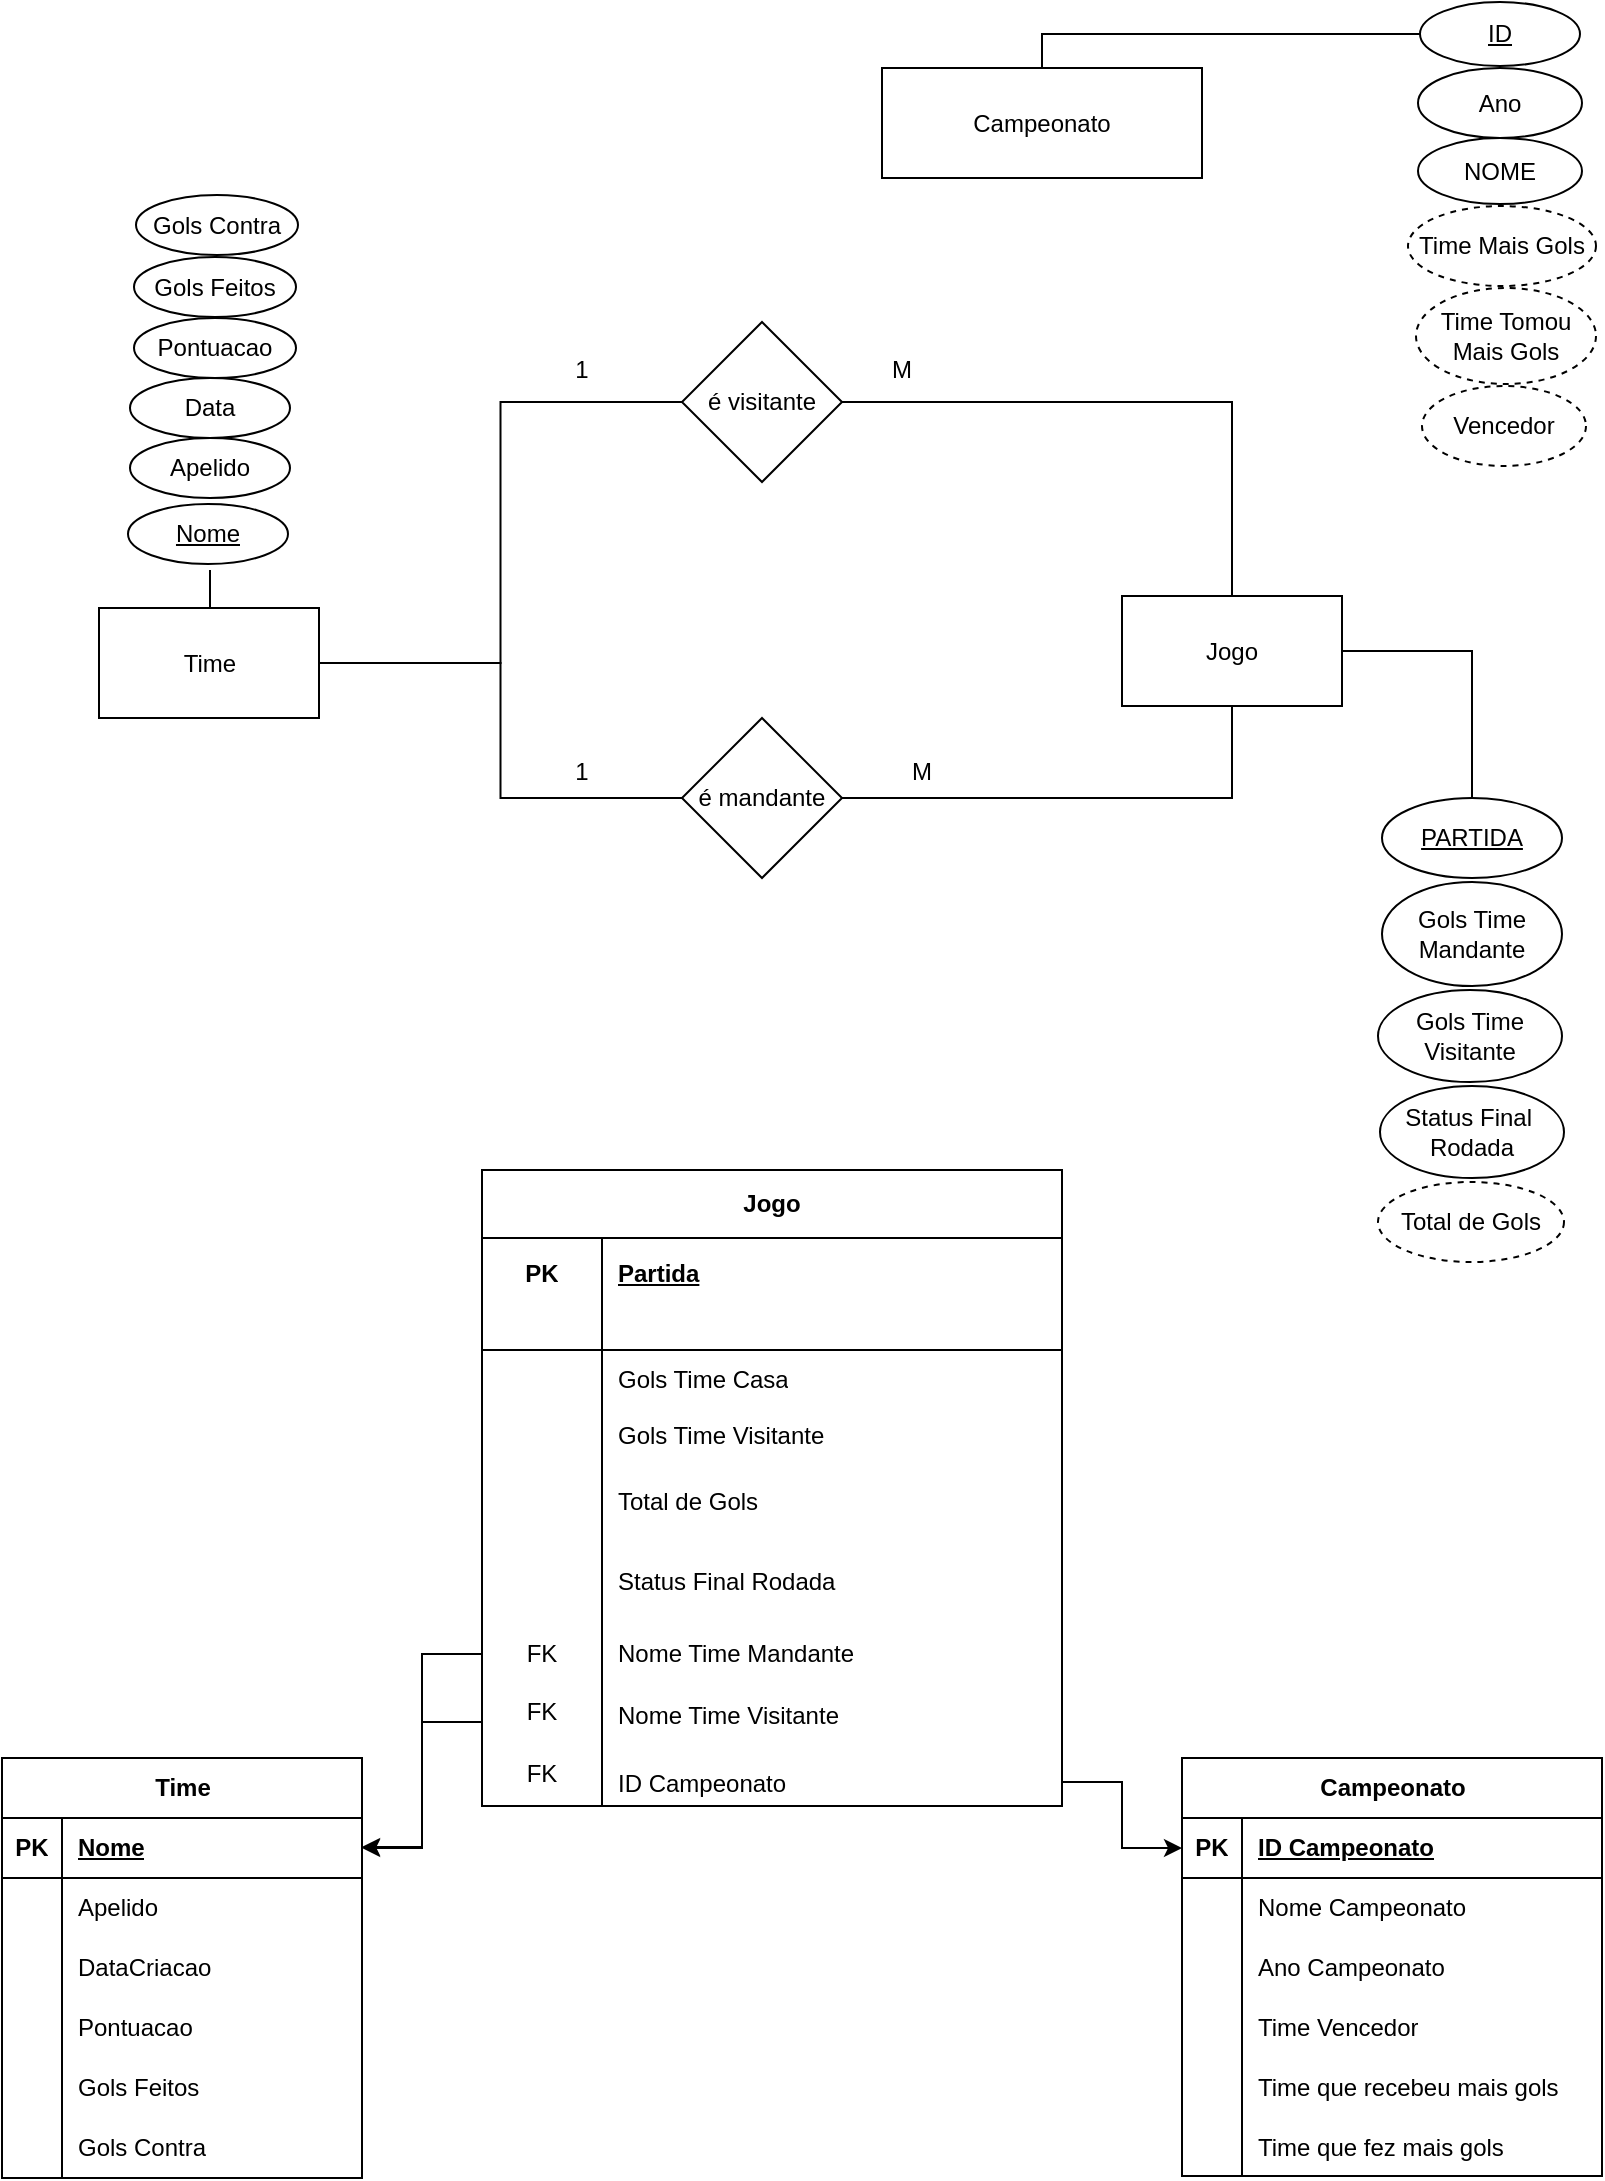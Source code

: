<mxfile version="21.1.5" type="device">
  <diagram name="Página-1" id="MSXf-9ABbbkHyXilHQQc">
    <mxGraphModel dx="1063" dy="518" grid="1" gridSize="10" guides="1" tooltips="1" connect="1" arrows="1" fold="1" page="1" pageScale="1" pageWidth="827" pageHeight="1169" math="0" shadow="0">
      <root>
        <mxCell id="0" />
        <mxCell id="1" parent="0" />
        <mxCell id="IoURBYvWbgCN-et8Zjcs-14" style="edgeStyle=orthogonalEdgeStyle;rounded=0;orthogonalLoop=1;jettySize=auto;html=1;exitX=0.5;exitY=1;exitDx=0;exitDy=0;entryX=0.5;entryY=0;entryDx=0;entryDy=0;endArrow=none;endFill=0;" parent="1" edge="1">
          <mxGeometry relative="1" as="geometry">
            <mxPoint x="124" y="294" as="sourcePoint" />
            <mxPoint x="124" y="313" as="targetPoint" />
          </mxGeometry>
        </mxCell>
        <mxCell id="IoURBYvWbgCN-et8Zjcs-11" value="Apelido" style="ellipse;whiteSpace=wrap;html=1;" parent="1" vertex="1">
          <mxGeometry x="84" y="228" width="80" height="30" as="geometry" />
        </mxCell>
        <mxCell id="IoURBYvWbgCN-et8Zjcs-40" value="&lt;u&gt;ID&lt;/u&gt;" style="ellipse;whiteSpace=wrap;html=1;" parent="1" vertex="1">
          <mxGeometry x="729" y="10" width="80" height="32" as="geometry" />
        </mxCell>
        <mxCell id="IoURBYvWbgCN-et8Zjcs-46" value="Gols Time Mandante" style="ellipse;whiteSpace=wrap;html=1;" parent="1" vertex="1">
          <mxGeometry x="710" y="450" width="90" height="52" as="geometry" />
        </mxCell>
        <mxCell id="IoURBYvWbgCN-et8Zjcs-48" value="Gols Time Visitante" style="ellipse;whiteSpace=wrap;html=1;" parent="1" vertex="1">
          <mxGeometry x="708" y="504" width="92" height="46" as="geometry" />
        </mxCell>
        <mxCell id="4my753jydMD6D_Fe-w93-34" style="edgeStyle=orthogonalEdgeStyle;rounded=0;orthogonalLoop=1;jettySize=auto;html=1;exitX=0.5;exitY=0;exitDx=0;exitDy=0;endArrow=none;endFill=0;" parent="1" source="Jo0naE-_vCHYN8LqwO7P-1" target="IoURBYvWbgCN-et8Zjcs-40" edge="1">
          <mxGeometry relative="1" as="geometry">
            <Array as="points">
              <mxPoint x="540" y="26" />
            </Array>
          </mxGeometry>
        </mxCell>
        <mxCell id="Jo0naE-_vCHYN8LqwO7P-1" value="Campeonato" style="whiteSpace=wrap;html=1;align=center;" parent="1" vertex="1">
          <mxGeometry x="460" y="43" width="160" height="55" as="geometry" />
        </mxCell>
        <mxCell id="7fP72__fb8I-MQEqWGat-1" value="&lt;u&gt;Nome&lt;/u&gt;" style="ellipse;whiteSpace=wrap;html=1;" parent="1" vertex="1">
          <mxGeometry x="83" y="261" width="80" height="30" as="geometry" />
        </mxCell>
        <mxCell id="7fP72__fb8I-MQEqWGat-2" value="Data" style="ellipse;whiteSpace=wrap;html=1;" parent="1" vertex="1">
          <mxGeometry x="84" y="198" width="80" height="30" as="geometry" />
        </mxCell>
        <mxCell id="m8XkgOcHn2Fhn5VSv-pF-21" style="edgeStyle=orthogonalEdgeStyle;rounded=0;orthogonalLoop=1;jettySize=auto;html=1;exitX=1;exitY=0.5;exitDx=0;exitDy=0;endArrow=none;endFill=0;" edge="1" parent="1" source="7fP72__fb8I-MQEqWGat-3" target="m8XkgOcHn2Fhn5VSv-pF-19">
          <mxGeometry relative="1" as="geometry" />
        </mxCell>
        <mxCell id="m8XkgOcHn2Fhn5VSv-pF-22" style="edgeStyle=orthogonalEdgeStyle;rounded=0;orthogonalLoop=1;jettySize=auto;html=1;exitX=1;exitY=0.5;exitDx=0;exitDy=0;entryX=0;entryY=0.5;entryDx=0;entryDy=0;endArrow=none;endFill=0;" edge="1" parent="1" source="7fP72__fb8I-MQEqWGat-3" target="m8XkgOcHn2Fhn5VSv-pF-20">
          <mxGeometry relative="1" as="geometry" />
        </mxCell>
        <mxCell id="7fP72__fb8I-MQEqWGat-3" value="Time" style="whiteSpace=wrap;html=1;align=center;" parent="1" vertex="1">
          <mxGeometry x="68.5" y="313" width="110" height="55" as="geometry" />
        </mxCell>
        <mxCell id="7fP72__fb8I-MQEqWGat-4" value="Time" style="shape=table;startSize=30;container=1;collapsible=1;childLayout=tableLayout;fixedRows=1;rowLines=0;fontStyle=1;align=center;resizeLast=1;html=1;" parent="1" vertex="1">
          <mxGeometry x="20" y="888" width="180" height="210" as="geometry" />
        </mxCell>
        <mxCell id="7fP72__fb8I-MQEqWGat-5" value="" style="shape=tableRow;horizontal=0;startSize=0;swimlaneHead=0;swimlaneBody=0;fillColor=none;collapsible=0;dropTarget=0;points=[[0,0.5],[1,0.5]];portConstraint=eastwest;top=0;left=0;right=0;bottom=1;" parent="7fP72__fb8I-MQEqWGat-4" vertex="1">
          <mxGeometry y="30" width="180" height="30" as="geometry" />
        </mxCell>
        <mxCell id="7fP72__fb8I-MQEqWGat-6" value="PK" style="shape=partialRectangle;connectable=0;fillColor=none;top=0;left=0;bottom=0;right=0;fontStyle=1;overflow=hidden;whiteSpace=wrap;html=1;" parent="7fP72__fb8I-MQEqWGat-5" vertex="1">
          <mxGeometry width="30" height="30" as="geometry">
            <mxRectangle width="30" height="30" as="alternateBounds" />
          </mxGeometry>
        </mxCell>
        <mxCell id="7fP72__fb8I-MQEqWGat-7" value="Nome" style="shape=partialRectangle;connectable=0;fillColor=none;top=0;left=0;bottom=0;right=0;align=left;spacingLeft=6;fontStyle=5;overflow=hidden;whiteSpace=wrap;html=1;" parent="7fP72__fb8I-MQEqWGat-5" vertex="1">
          <mxGeometry x="30" width="150" height="30" as="geometry">
            <mxRectangle width="150" height="30" as="alternateBounds" />
          </mxGeometry>
        </mxCell>
        <mxCell id="m8XkgOcHn2Fhn5VSv-pF-16" style="shape=tableRow;horizontal=0;startSize=0;swimlaneHead=0;swimlaneBody=0;fillColor=none;collapsible=0;dropTarget=0;points=[[0,0.5],[1,0.5]];portConstraint=eastwest;top=0;left=0;right=0;bottom=0;" vertex="1" parent="7fP72__fb8I-MQEqWGat-4">
          <mxGeometry y="60" width="180" height="30" as="geometry" />
        </mxCell>
        <mxCell id="m8XkgOcHn2Fhn5VSv-pF-17" style="shape=partialRectangle;connectable=0;fillColor=none;top=0;left=0;bottom=0;right=0;editable=1;overflow=hidden;whiteSpace=wrap;html=1;" vertex="1" parent="m8XkgOcHn2Fhn5VSv-pF-16">
          <mxGeometry width="30" height="30" as="geometry">
            <mxRectangle width="30" height="30" as="alternateBounds" />
          </mxGeometry>
        </mxCell>
        <mxCell id="m8XkgOcHn2Fhn5VSv-pF-18" value="Apelido" style="shape=partialRectangle;connectable=0;fillColor=none;top=0;left=0;bottom=0;right=0;align=left;spacingLeft=6;overflow=hidden;whiteSpace=wrap;html=1;" vertex="1" parent="m8XkgOcHn2Fhn5VSv-pF-16">
          <mxGeometry x="30" width="150" height="30" as="geometry">
            <mxRectangle width="150" height="30" as="alternateBounds" />
          </mxGeometry>
        </mxCell>
        <mxCell id="7fP72__fb8I-MQEqWGat-8" value="" style="shape=tableRow;horizontal=0;startSize=0;swimlaneHead=0;swimlaneBody=0;fillColor=none;collapsible=0;dropTarget=0;points=[[0,0.5],[1,0.5]];portConstraint=eastwest;top=0;left=0;right=0;bottom=0;" parent="7fP72__fb8I-MQEqWGat-4" vertex="1">
          <mxGeometry y="90" width="180" height="30" as="geometry" />
        </mxCell>
        <mxCell id="7fP72__fb8I-MQEqWGat-9" value="" style="shape=partialRectangle;connectable=0;fillColor=none;top=0;left=0;bottom=0;right=0;editable=1;overflow=hidden;whiteSpace=wrap;html=1;" parent="7fP72__fb8I-MQEqWGat-8" vertex="1">
          <mxGeometry width="30" height="30" as="geometry">
            <mxRectangle width="30" height="30" as="alternateBounds" />
          </mxGeometry>
        </mxCell>
        <mxCell id="7fP72__fb8I-MQEqWGat-10" value="DataCriacao" style="shape=partialRectangle;connectable=0;fillColor=none;top=0;left=0;bottom=0;right=0;align=left;spacingLeft=6;overflow=hidden;whiteSpace=wrap;html=1;" parent="7fP72__fb8I-MQEqWGat-8" vertex="1">
          <mxGeometry x="30" width="150" height="30" as="geometry">
            <mxRectangle width="150" height="30" as="alternateBounds" />
          </mxGeometry>
        </mxCell>
        <mxCell id="7fP72__fb8I-MQEqWGat-11" value="" style="shape=tableRow;horizontal=0;startSize=0;swimlaneHead=0;swimlaneBody=0;fillColor=none;collapsible=0;dropTarget=0;points=[[0,0.5],[1,0.5]];portConstraint=eastwest;top=0;left=0;right=0;bottom=0;" parent="7fP72__fb8I-MQEqWGat-4" vertex="1">
          <mxGeometry y="120" width="180" height="30" as="geometry" />
        </mxCell>
        <mxCell id="7fP72__fb8I-MQEqWGat-12" value="" style="shape=partialRectangle;connectable=0;fillColor=none;top=0;left=0;bottom=0;right=0;editable=1;overflow=hidden;whiteSpace=wrap;html=1;" parent="7fP72__fb8I-MQEqWGat-11" vertex="1">
          <mxGeometry width="30" height="30" as="geometry">
            <mxRectangle width="30" height="30" as="alternateBounds" />
          </mxGeometry>
        </mxCell>
        <mxCell id="7fP72__fb8I-MQEqWGat-13" value="Pontuacao" style="shape=partialRectangle;connectable=0;fillColor=none;top=0;left=0;bottom=0;right=0;align=left;spacingLeft=6;overflow=hidden;whiteSpace=wrap;html=1;" parent="7fP72__fb8I-MQEqWGat-11" vertex="1">
          <mxGeometry x="30" width="150" height="30" as="geometry">
            <mxRectangle width="150" height="30" as="alternateBounds" />
          </mxGeometry>
        </mxCell>
        <mxCell id="4my753jydMD6D_Fe-w93-35" style="shape=tableRow;horizontal=0;startSize=0;swimlaneHead=0;swimlaneBody=0;fillColor=none;collapsible=0;dropTarget=0;points=[[0,0.5],[1,0.5]];portConstraint=eastwest;top=0;left=0;right=0;bottom=0;" parent="7fP72__fb8I-MQEqWGat-4" vertex="1">
          <mxGeometry y="150" width="180" height="30" as="geometry" />
        </mxCell>
        <mxCell id="4my753jydMD6D_Fe-w93-36" style="shape=partialRectangle;connectable=0;fillColor=none;top=0;left=0;bottom=0;right=0;editable=1;overflow=hidden;whiteSpace=wrap;html=1;" parent="4my753jydMD6D_Fe-w93-35" vertex="1">
          <mxGeometry width="30" height="30" as="geometry">
            <mxRectangle width="30" height="30" as="alternateBounds" />
          </mxGeometry>
        </mxCell>
        <mxCell id="4my753jydMD6D_Fe-w93-37" value="Gols Feitos" style="shape=partialRectangle;connectable=0;fillColor=none;top=0;left=0;bottom=0;right=0;align=left;spacingLeft=6;overflow=hidden;whiteSpace=wrap;html=1;" parent="4my753jydMD6D_Fe-w93-35" vertex="1">
          <mxGeometry x="30" width="150" height="30" as="geometry">
            <mxRectangle width="150" height="30" as="alternateBounds" />
          </mxGeometry>
        </mxCell>
        <mxCell id="m8XkgOcHn2Fhn5VSv-pF-6" style="shape=tableRow;horizontal=0;startSize=0;swimlaneHead=0;swimlaneBody=0;fillColor=none;collapsible=0;dropTarget=0;points=[[0,0.5],[1,0.5]];portConstraint=eastwest;top=0;left=0;right=0;bottom=0;" vertex="1" parent="7fP72__fb8I-MQEqWGat-4">
          <mxGeometry y="180" width="180" height="30" as="geometry" />
        </mxCell>
        <mxCell id="m8XkgOcHn2Fhn5VSv-pF-7" style="shape=partialRectangle;connectable=0;fillColor=none;top=0;left=0;bottom=0;right=0;editable=1;overflow=hidden;whiteSpace=wrap;html=1;" vertex="1" parent="m8XkgOcHn2Fhn5VSv-pF-6">
          <mxGeometry width="30" height="30" as="geometry">
            <mxRectangle width="30" height="30" as="alternateBounds" />
          </mxGeometry>
        </mxCell>
        <mxCell id="m8XkgOcHn2Fhn5VSv-pF-8" value="Gols Contra" style="shape=partialRectangle;connectable=0;fillColor=none;top=0;left=0;bottom=0;right=0;align=left;spacingLeft=6;overflow=hidden;whiteSpace=wrap;html=1;" vertex="1" parent="m8XkgOcHn2Fhn5VSv-pF-6">
          <mxGeometry x="30" width="150" height="30" as="geometry">
            <mxRectangle width="150" height="30" as="alternateBounds" />
          </mxGeometry>
        </mxCell>
        <mxCell id="7fP72__fb8I-MQEqWGat-17" value="Campeonato" style="shape=table;startSize=30;container=1;collapsible=1;childLayout=tableLayout;fixedRows=1;rowLines=0;fontStyle=1;align=center;resizeLast=1;html=1;" parent="1" vertex="1">
          <mxGeometry x="610" y="888" width="210" height="209" as="geometry" />
        </mxCell>
        <mxCell id="7fP72__fb8I-MQEqWGat-18" value="" style="shape=tableRow;horizontal=0;startSize=0;swimlaneHead=0;swimlaneBody=0;fillColor=none;collapsible=0;dropTarget=0;points=[[0,0.5],[1,0.5]];portConstraint=eastwest;top=0;left=0;right=0;bottom=1;" parent="7fP72__fb8I-MQEqWGat-17" vertex="1">
          <mxGeometry y="30" width="210" height="30" as="geometry" />
        </mxCell>
        <mxCell id="7fP72__fb8I-MQEqWGat-19" value="PK" style="shape=partialRectangle;connectable=0;fillColor=none;top=0;left=0;bottom=0;right=0;fontStyle=1;overflow=hidden;whiteSpace=wrap;html=1;" parent="7fP72__fb8I-MQEqWGat-18" vertex="1">
          <mxGeometry width="30" height="30" as="geometry">
            <mxRectangle width="30" height="30" as="alternateBounds" />
          </mxGeometry>
        </mxCell>
        <mxCell id="7fP72__fb8I-MQEqWGat-20" value="ID Campeonato" style="shape=partialRectangle;connectable=0;fillColor=none;top=0;left=0;bottom=0;right=0;align=left;spacingLeft=6;fontStyle=5;overflow=hidden;whiteSpace=wrap;html=1;" parent="7fP72__fb8I-MQEqWGat-18" vertex="1">
          <mxGeometry x="30" width="180" height="30" as="geometry">
            <mxRectangle width="180" height="30" as="alternateBounds" />
          </mxGeometry>
        </mxCell>
        <mxCell id="7fP72__fb8I-MQEqWGat-21" value="" style="shape=tableRow;horizontal=0;startSize=0;swimlaneHead=0;swimlaneBody=0;fillColor=none;collapsible=0;dropTarget=0;points=[[0,0.5],[1,0.5]];portConstraint=eastwest;top=0;left=0;right=0;bottom=0;" parent="7fP72__fb8I-MQEqWGat-17" vertex="1">
          <mxGeometry y="60" width="210" height="30" as="geometry" />
        </mxCell>
        <mxCell id="7fP72__fb8I-MQEqWGat-22" value="" style="shape=partialRectangle;connectable=0;fillColor=none;top=0;left=0;bottom=0;right=0;editable=1;overflow=hidden;whiteSpace=wrap;html=1;" parent="7fP72__fb8I-MQEqWGat-21" vertex="1">
          <mxGeometry width="30" height="30" as="geometry">
            <mxRectangle width="30" height="30" as="alternateBounds" />
          </mxGeometry>
        </mxCell>
        <mxCell id="7fP72__fb8I-MQEqWGat-23" value="Nome Campeonato" style="shape=partialRectangle;connectable=0;fillColor=none;top=0;left=0;bottom=0;right=0;align=left;spacingLeft=6;overflow=hidden;whiteSpace=wrap;html=1;" parent="7fP72__fb8I-MQEqWGat-21" vertex="1">
          <mxGeometry x="30" width="180" height="30" as="geometry">
            <mxRectangle width="180" height="30" as="alternateBounds" />
          </mxGeometry>
        </mxCell>
        <mxCell id="7fP72__fb8I-MQEqWGat-30" style="shape=tableRow;horizontal=0;startSize=0;swimlaneHead=0;swimlaneBody=0;fillColor=none;collapsible=0;dropTarget=0;points=[[0,0.5],[1,0.5]];portConstraint=eastwest;top=0;left=0;right=0;bottom=0;" parent="7fP72__fb8I-MQEqWGat-17" vertex="1">
          <mxGeometry y="90" width="210" height="30" as="geometry" />
        </mxCell>
        <mxCell id="7fP72__fb8I-MQEqWGat-31" style="shape=partialRectangle;connectable=0;fillColor=none;top=0;left=0;bottom=0;right=0;editable=1;overflow=hidden;whiteSpace=wrap;html=1;" parent="7fP72__fb8I-MQEqWGat-30" vertex="1">
          <mxGeometry width="30" height="30" as="geometry">
            <mxRectangle width="30" height="30" as="alternateBounds" />
          </mxGeometry>
        </mxCell>
        <mxCell id="7fP72__fb8I-MQEqWGat-32" value="Ano Campeonato" style="shape=partialRectangle;connectable=0;fillColor=none;top=0;left=0;bottom=0;right=0;align=left;spacingLeft=6;overflow=hidden;whiteSpace=wrap;html=1;" parent="7fP72__fb8I-MQEqWGat-30" vertex="1">
          <mxGeometry x="30" width="180" height="30" as="geometry">
            <mxRectangle width="180" height="30" as="alternateBounds" />
          </mxGeometry>
        </mxCell>
        <mxCell id="4my753jydMD6D_Fe-w93-56" style="shape=tableRow;horizontal=0;startSize=0;swimlaneHead=0;swimlaneBody=0;fillColor=none;collapsible=0;dropTarget=0;points=[[0,0.5],[1,0.5]];portConstraint=eastwest;top=0;left=0;right=0;bottom=0;" parent="7fP72__fb8I-MQEqWGat-17" vertex="1">
          <mxGeometry y="120" width="210" height="30" as="geometry" />
        </mxCell>
        <mxCell id="4my753jydMD6D_Fe-w93-57" value="" style="shape=partialRectangle;connectable=0;fillColor=none;top=0;left=0;bottom=0;right=0;editable=1;overflow=hidden;whiteSpace=wrap;html=1;" parent="4my753jydMD6D_Fe-w93-56" vertex="1">
          <mxGeometry width="30" height="30" as="geometry">
            <mxRectangle width="30" height="30" as="alternateBounds" />
          </mxGeometry>
        </mxCell>
        <mxCell id="4my753jydMD6D_Fe-w93-58" style="shape=partialRectangle;connectable=0;fillColor=none;top=0;left=0;bottom=0;right=0;align=left;spacingLeft=6;overflow=hidden;whiteSpace=wrap;html=1;" parent="4my753jydMD6D_Fe-w93-56" vertex="1">
          <mxGeometry x="30" width="180" height="30" as="geometry">
            <mxRectangle width="180" height="30" as="alternateBounds" />
          </mxGeometry>
        </mxCell>
        <mxCell id="7fP72__fb8I-MQEqWGat-24" value="" style="shape=tableRow;horizontal=0;startSize=0;swimlaneHead=0;swimlaneBody=0;fillColor=none;collapsible=0;dropTarget=0;points=[[0,0.5],[1,0.5]];portConstraint=eastwest;top=0;left=0;right=0;bottom=0;" parent="7fP72__fb8I-MQEqWGat-17" vertex="1">
          <mxGeometry y="150" width="210" height="30" as="geometry" />
        </mxCell>
        <mxCell id="7fP72__fb8I-MQEqWGat-25" value="&lt;span style=&quot;white-space: pre;&quot;&gt; &lt;/span&gt;" style="shape=partialRectangle;connectable=0;fillColor=none;top=0;left=0;bottom=0;right=0;editable=1;overflow=hidden;whiteSpace=wrap;html=1;" parent="7fP72__fb8I-MQEqWGat-24" vertex="1">
          <mxGeometry width="30" height="30" as="geometry">
            <mxRectangle width="30" height="30" as="alternateBounds" />
          </mxGeometry>
        </mxCell>
        <mxCell id="7fP72__fb8I-MQEqWGat-26" value="Time que recebeu mais gols" style="shape=partialRectangle;connectable=0;fillColor=none;top=0;left=0;bottom=0;right=0;align=left;spacingLeft=6;overflow=hidden;whiteSpace=wrap;html=1;" parent="7fP72__fb8I-MQEqWGat-24" vertex="1">
          <mxGeometry x="30" width="180" height="30" as="geometry">
            <mxRectangle width="180" height="30" as="alternateBounds" />
          </mxGeometry>
        </mxCell>
        <mxCell id="7fP72__fb8I-MQEqWGat-27" style="shape=tableRow;horizontal=0;startSize=0;swimlaneHead=0;swimlaneBody=0;fillColor=none;collapsible=0;dropTarget=0;points=[[0,0.5],[1,0.5]];portConstraint=eastwest;top=0;left=0;right=0;bottom=0;" parent="7fP72__fb8I-MQEqWGat-17" vertex="1">
          <mxGeometry y="180" width="210" height="29" as="geometry" />
        </mxCell>
        <mxCell id="7fP72__fb8I-MQEqWGat-28" style="shape=partialRectangle;connectable=0;fillColor=none;top=0;left=0;bottom=0;right=0;editable=1;overflow=hidden;whiteSpace=wrap;html=1;" parent="7fP72__fb8I-MQEqWGat-27" vertex="1">
          <mxGeometry width="30" height="29" as="geometry">
            <mxRectangle width="30" height="29" as="alternateBounds" />
          </mxGeometry>
        </mxCell>
        <mxCell id="7fP72__fb8I-MQEqWGat-29" value="Time que fez mais gols" style="shape=partialRectangle;connectable=0;fillColor=none;top=0;left=0;bottom=0;right=0;align=left;spacingLeft=6;overflow=hidden;whiteSpace=wrap;html=1;" parent="7fP72__fb8I-MQEqWGat-27" vertex="1">
          <mxGeometry x="30" width="180" height="29" as="geometry">
            <mxRectangle width="180" height="29" as="alternateBounds" />
          </mxGeometry>
        </mxCell>
        <mxCell id="7fP72__fb8I-MQEqWGat-52" value="Jogo" style="shape=table;startSize=34;container=1;collapsible=1;childLayout=tableLayout;fixedRows=1;rowLines=0;fontStyle=1;align=center;resizeLast=1;html=1;whiteSpace=wrap;" parent="1" vertex="1">
          <mxGeometry x="260" y="594" width="290" height="318" as="geometry" />
        </mxCell>
        <mxCell id="7fP72__fb8I-MQEqWGat-53" value="" style="shape=tableRow;horizontal=0;startSize=0;swimlaneHead=0;swimlaneBody=0;fillColor=none;collapsible=0;dropTarget=0;points=[[0,0.5],[1,0.5]];portConstraint=eastwest;top=0;left=0;right=0;bottom=0;html=1;" parent="7fP72__fb8I-MQEqWGat-52" vertex="1">
          <mxGeometry y="34" width="290" height="36" as="geometry" />
        </mxCell>
        <mxCell id="7fP72__fb8I-MQEqWGat-54" value="PK" style="shape=partialRectangle;connectable=0;fillColor=none;top=0;left=0;bottom=0;right=0;fontStyle=1;overflow=hidden;html=1;whiteSpace=wrap;" parent="7fP72__fb8I-MQEqWGat-53" vertex="1">
          <mxGeometry width="60" height="36" as="geometry">
            <mxRectangle width="60" height="36" as="alternateBounds" />
          </mxGeometry>
        </mxCell>
        <mxCell id="7fP72__fb8I-MQEqWGat-55" value="Partida" style="shape=partialRectangle;connectable=0;fillColor=none;top=0;left=0;bottom=0;right=0;align=left;spacingLeft=6;fontStyle=5;overflow=hidden;html=1;whiteSpace=wrap;" parent="7fP72__fb8I-MQEqWGat-53" vertex="1">
          <mxGeometry x="60" width="230" height="36" as="geometry">
            <mxRectangle width="230" height="36" as="alternateBounds" />
          </mxGeometry>
        </mxCell>
        <mxCell id="7fP72__fb8I-MQEqWGat-56" value="" style="shape=tableRow;horizontal=0;startSize=0;swimlaneHead=0;swimlaneBody=0;fillColor=none;collapsible=0;dropTarget=0;points=[[0,0.5],[1,0.5]];portConstraint=eastwest;top=0;left=0;right=0;bottom=1;html=1;" parent="7fP72__fb8I-MQEqWGat-52" vertex="1">
          <mxGeometry y="70" width="290" height="20" as="geometry" />
        </mxCell>
        <mxCell id="7fP72__fb8I-MQEqWGat-57" value="" style="shape=partialRectangle;connectable=0;fillColor=none;top=0;left=0;bottom=0;right=0;fontStyle=1;overflow=hidden;html=1;whiteSpace=wrap;" parent="7fP72__fb8I-MQEqWGat-56" vertex="1">
          <mxGeometry width="60" height="20" as="geometry">
            <mxRectangle width="60" height="20" as="alternateBounds" />
          </mxGeometry>
        </mxCell>
        <mxCell id="7fP72__fb8I-MQEqWGat-58" value="" style="shape=partialRectangle;connectable=0;fillColor=none;top=0;left=0;bottom=0;right=0;align=left;spacingLeft=6;fontStyle=5;overflow=hidden;html=1;whiteSpace=wrap;" parent="7fP72__fb8I-MQEqWGat-56" vertex="1">
          <mxGeometry x="60" width="230" height="20" as="geometry">
            <mxRectangle width="230" height="20" as="alternateBounds" />
          </mxGeometry>
        </mxCell>
        <mxCell id="7fP72__fb8I-MQEqWGat-59" value="" style="shape=tableRow;horizontal=0;startSize=0;swimlaneHead=0;swimlaneBody=0;fillColor=none;collapsible=0;dropTarget=0;points=[[0,0.5],[1,0.5]];portConstraint=eastwest;top=0;left=0;right=0;bottom=0;html=1;" parent="7fP72__fb8I-MQEqWGat-52" vertex="1">
          <mxGeometry y="90" width="290" height="30" as="geometry" />
        </mxCell>
        <mxCell id="7fP72__fb8I-MQEqWGat-60" value="" style="shape=partialRectangle;connectable=0;fillColor=none;top=0;left=0;bottom=0;right=0;editable=1;overflow=hidden;html=1;whiteSpace=wrap;" parent="7fP72__fb8I-MQEqWGat-59" vertex="1">
          <mxGeometry width="60" height="30" as="geometry">
            <mxRectangle width="60" height="30" as="alternateBounds" />
          </mxGeometry>
        </mxCell>
        <mxCell id="7fP72__fb8I-MQEqWGat-61" value="Gols Time Casa" style="shape=partialRectangle;connectable=0;fillColor=none;top=0;left=0;bottom=0;right=0;align=left;spacingLeft=6;overflow=hidden;html=1;whiteSpace=wrap;" parent="7fP72__fb8I-MQEqWGat-59" vertex="1">
          <mxGeometry x="60" width="230" height="30" as="geometry">
            <mxRectangle width="230" height="30" as="alternateBounds" />
          </mxGeometry>
        </mxCell>
        <mxCell id="7fP72__fb8I-MQEqWGat-62" value="" style="shape=tableRow;horizontal=0;startSize=0;swimlaneHead=0;swimlaneBody=0;fillColor=none;collapsible=0;dropTarget=0;points=[[0,0.5],[1,0.5]];portConstraint=eastwest;top=0;left=0;right=0;bottom=0;html=1;" parent="7fP72__fb8I-MQEqWGat-52" vertex="1">
          <mxGeometry y="120" width="290" height="26" as="geometry" />
        </mxCell>
        <mxCell id="7fP72__fb8I-MQEqWGat-63" value="" style="shape=partialRectangle;connectable=0;fillColor=none;top=0;left=0;bottom=0;right=0;editable=1;overflow=hidden;html=1;whiteSpace=wrap;" parent="7fP72__fb8I-MQEqWGat-62" vertex="1">
          <mxGeometry width="60" height="26" as="geometry">
            <mxRectangle width="60" height="26" as="alternateBounds" />
          </mxGeometry>
        </mxCell>
        <mxCell id="7fP72__fb8I-MQEqWGat-64" value="Gols Time Visitante" style="shape=partialRectangle;connectable=0;fillColor=none;top=0;left=0;bottom=0;right=0;align=left;spacingLeft=6;overflow=hidden;html=1;whiteSpace=wrap;" parent="7fP72__fb8I-MQEqWGat-62" vertex="1">
          <mxGeometry x="60" width="230" height="26" as="geometry">
            <mxRectangle width="230" height="26" as="alternateBounds" />
          </mxGeometry>
        </mxCell>
        <mxCell id="4my753jydMD6D_Fe-w93-1" style="shape=tableRow;horizontal=0;startSize=0;swimlaneHead=0;swimlaneBody=0;fillColor=none;collapsible=0;dropTarget=0;points=[[0,0.5],[1,0.5]];portConstraint=eastwest;top=0;left=0;right=0;bottom=0;html=1;" parent="7fP72__fb8I-MQEqWGat-52" vertex="1">
          <mxGeometry y="146" width="290" height="40" as="geometry" />
        </mxCell>
        <mxCell id="4my753jydMD6D_Fe-w93-2" style="shape=partialRectangle;connectable=0;fillColor=none;top=0;left=0;bottom=0;right=0;editable=1;overflow=hidden;html=1;whiteSpace=wrap;" parent="4my753jydMD6D_Fe-w93-1" vertex="1">
          <mxGeometry width="60" height="40" as="geometry">
            <mxRectangle width="60" height="40" as="alternateBounds" />
          </mxGeometry>
        </mxCell>
        <mxCell id="4my753jydMD6D_Fe-w93-3" value="Total de Gols" style="shape=partialRectangle;connectable=0;fillColor=none;top=0;left=0;bottom=0;right=0;align=left;spacingLeft=6;overflow=hidden;html=1;whiteSpace=wrap;" parent="4my753jydMD6D_Fe-w93-1" vertex="1">
          <mxGeometry x="60" width="230" height="40" as="geometry">
            <mxRectangle width="230" height="40" as="alternateBounds" />
          </mxGeometry>
        </mxCell>
        <mxCell id="m8XkgOcHn2Fhn5VSv-pF-39" style="shape=tableRow;horizontal=0;startSize=0;swimlaneHead=0;swimlaneBody=0;fillColor=none;collapsible=0;dropTarget=0;points=[[0,0.5],[1,0.5]];portConstraint=eastwest;top=0;left=0;right=0;bottom=0;html=1;" vertex="1" parent="7fP72__fb8I-MQEqWGat-52">
          <mxGeometry y="186" width="290" height="40" as="geometry" />
        </mxCell>
        <mxCell id="m8XkgOcHn2Fhn5VSv-pF-40" style="shape=partialRectangle;connectable=0;fillColor=none;top=0;left=0;bottom=0;right=0;editable=1;overflow=hidden;html=1;whiteSpace=wrap;" vertex="1" parent="m8XkgOcHn2Fhn5VSv-pF-39">
          <mxGeometry width="60" height="40" as="geometry">
            <mxRectangle width="60" height="40" as="alternateBounds" />
          </mxGeometry>
        </mxCell>
        <mxCell id="m8XkgOcHn2Fhn5VSv-pF-41" value="Status Final Rodada" style="shape=partialRectangle;connectable=0;fillColor=none;top=0;left=0;bottom=0;right=0;align=left;spacingLeft=6;overflow=hidden;html=1;whiteSpace=wrap;" vertex="1" parent="m8XkgOcHn2Fhn5VSv-pF-39">
          <mxGeometry x="60" width="230" height="40" as="geometry">
            <mxRectangle width="230" height="40" as="alternateBounds" />
          </mxGeometry>
        </mxCell>
        <mxCell id="4my753jydMD6D_Fe-w93-40" value="" style="shape=tableRow;horizontal=0;startSize=0;swimlaneHead=0;swimlaneBody=0;fillColor=none;collapsible=0;dropTarget=0;points=[[0,0.5],[1,0.5]];portConstraint=eastwest;top=0;left=0;right=0;bottom=0;" parent="7fP72__fb8I-MQEqWGat-52" vertex="1">
          <mxGeometry y="226" width="290" height="32" as="geometry" />
        </mxCell>
        <mxCell id="4my753jydMD6D_Fe-w93-41" value="FK" style="shape=partialRectangle;connectable=0;fillColor=none;top=0;left=0;bottom=0;right=0;fontStyle=0;overflow=hidden;whiteSpace=wrap;html=1;" parent="4my753jydMD6D_Fe-w93-40" vertex="1">
          <mxGeometry width="60" height="32" as="geometry">
            <mxRectangle width="60" height="32" as="alternateBounds" />
          </mxGeometry>
        </mxCell>
        <mxCell id="4my753jydMD6D_Fe-w93-42" value="Nome Time Mandante" style="shape=partialRectangle;connectable=0;fillColor=none;top=0;left=0;bottom=0;right=0;align=left;spacingLeft=6;fontStyle=0;overflow=hidden;whiteSpace=wrap;html=1;" parent="4my753jydMD6D_Fe-w93-40" vertex="1">
          <mxGeometry x="60" width="230" height="32" as="geometry">
            <mxRectangle width="230" height="32" as="alternateBounds" />
          </mxGeometry>
        </mxCell>
        <mxCell id="4my753jydMD6D_Fe-w93-47" style="shape=tableRow;horizontal=0;startSize=0;swimlaneHead=0;swimlaneBody=0;fillColor=none;collapsible=0;dropTarget=0;points=[[0,0.5],[1,0.5]];portConstraint=eastwest;top=0;left=0;right=0;bottom=0;" parent="7fP72__fb8I-MQEqWGat-52" vertex="1">
          <mxGeometry y="258" width="290" height="30" as="geometry" />
        </mxCell>
        <mxCell id="4my753jydMD6D_Fe-w93-48" style="shape=partialRectangle;connectable=0;fillColor=none;top=0;left=0;bottom=0;right=0;fontStyle=0;overflow=hidden;whiteSpace=wrap;html=1;" parent="4my753jydMD6D_Fe-w93-47" vertex="1">
          <mxGeometry width="60" height="30" as="geometry">
            <mxRectangle width="60" height="30" as="alternateBounds" />
          </mxGeometry>
        </mxCell>
        <mxCell id="4my753jydMD6D_Fe-w93-49" value="Nome Time Visitante" style="shape=partialRectangle;connectable=0;fillColor=none;top=0;left=0;bottom=0;right=0;align=left;spacingLeft=6;fontStyle=0;overflow=hidden;whiteSpace=wrap;html=1;" parent="4my753jydMD6D_Fe-w93-47" vertex="1">
          <mxGeometry x="60" width="230" height="30" as="geometry">
            <mxRectangle width="230" height="30" as="alternateBounds" />
          </mxGeometry>
        </mxCell>
        <mxCell id="m8XkgOcHn2Fhn5VSv-pF-42" style="shape=tableRow;horizontal=0;startSize=0;swimlaneHead=0;swimlaneBody=0;fillColor=none;collapsible=0;dropTarget=0;points=[[0,0.5],[1,0.5]];portConstraint=eastwest;top=0;left=0;right=0;bottom=0;" vertex="1" parent="7fP72__fb8I-MQEqWGat-52">
          <mxGeometry y="288" width="290" height="30" as="geometry" />
        </mxCell>
        <mxCell id="m8XkgOcHn2Fhn5VSv-pF-43" style="shape=partialRectangle;connectable=0;fillColor=none;top=0;left=0;bottom=0;right=0;fontStyle=0;overflow=hidden;whiteSpace=wrap;html=1;" vertex="1" parent="m8XkgOcHn2Fhn5VSv-pF-42">
          <mxGeometry width="60" height="30" as="geometry">
            <mxRectangle width="60" height="30" as="alternateBounds" />
          </mxGeometry>
        </mxCell>
        <mxCell id="m8XkgOcHn2Fhn5VSv-pF-44" style="shape=partialRectangle;connectable=0;fillColor=none;top=0;left=0;bottom=0;right=0;align=left;spacingLeft=6;fontStyle=0;overflow=hidden;whiteSpace=wrap;html=1;" vertex="1" parent="m8XkgOcHn2Fhn5VSv-pF-42">
          <mxGeometry x="60" width="230" height="30" as="geometry">
            <mxRectangle width="230" height="30" as="alternateBounds" />
          </mxGeometry>
        </mxCell>
        <mxCell id="4my753jydMD6D_Fe-w93-8" value="&lt;u&gt;PARTIDA&lt;/u&gt;" style="ellipse;whiteSpace=wrap;html=1;" parent="1" vertex="1">
          <mxGeometry x="710" y="408" width="90" height="40" as="geometry" />
        </mxCell>
        <mxCell id="4my753jydMD6D_Fe-w93-17" value="NOME" style="ellipse;whiteSpace=wrap;html=1;" parent="1" vertex="1">
          <mxGeometry x="728" y="78" width="82" height="33" as="geometry" />
        </mxCell>
        <mxCell id="4my753jydMD6D_Fe-w93-30" value="Pontuacao" style="ellipse;whiteSpace=wrap;html=1;" parent="1" vertex="1">
          <mxGeometry x="86" y="168" width="81" height="30" as="geometry" />
        </mxCell>
        <mxCell id="4my753jydMD6D_Fe-w93-33" value="Ano" style="ellipse;whiteSpace=wrap;html=1;" parent="1" vertex="1">
          <mxGeometry x="728" y="43" width="82" height="35" as="geometry" />
        </mxCell>
        <mxCell id="4my753jydMD6D_Fe-w93-50" value="FK" style="shape=partialRectangle;connectable=0;fillColor=none;top=0;left=0;bottom=0;right=0;fontStyle=0;overflow=hidden;whiteSpace=wrap;html=1;" parent="1" vertex="1">
          <mxGeometry x="260" y="850" width="60" height="30" as="geometry">
            <mxRectangle width="60" height="30" as="alternateBounds" />
          </mxGeometry>
        </mxCell>
        <mxCell id="4my753jydMD6D_Fe-w93-51" style="edgeStyle=orthogonalEdgeStyle;rounded=0;orthogonalLoop=1;jettySize=auto;html=1;exitX=0;exitY=0.5;exitDx=0;exitDy=0;" parent="1" source="4my753jydMD6D_Fe-w93-40" target="7fP72__fb8I-MQEqWGat-5" edge="1">
          <mxGeometry relative="1" as="geometry" />
        </mxCell>
        <mxCell id="4my753jydMD6D_Fe-w93-52" style="edgeStyle=orthogonalEdgeStyle;rounded=0;orthogonalLoop=1;jettySize=auto;html=1;" parent="1" target="7fP72__fb8I-MQEqWGat-18" edge="1">
          <mxGeometry relative="1" as="geometry">
            <mxPoint x="550" y="900" as="sourcePoint" />
            <Array as="points">
              <mxPoint x="550" y="900" />
              <mxPoint x="580" y="900" />
              <mxPoint x="580" y="933" />
            </Array>
          </mxGeometry>
        </mxCell>
        <mxCell id="4my753jydMD6D_Fe-w93-59" value="Time Vencedor" style="shape=partialRectangle;connectable=0;fillColor=none;top=0;left=0;bottom=0;right=0;align=left;spacingLeft=6;overflow=hidden;whiteSpace=wrap;html=1;" parent="1" vertex="1">
          <mxGeometry x="640" y="1008" width="180" height="30" as="geometry">
            <mxRectangle width="180" height="30" as="alternateBounds" />
          </mxGeometry>
        </mxCell>
        <mxCell id="m8XkgOcHn2Fhn5VSv-pF-4" value="Gols Feitos" style="ellipse;whiteSpace=wrap;html=1;" vertex="1" parent="1">
          <mxGeometry x="86" y="137.5" width="81" height="30" as="geometry" />
        </mxCell>
        <mxCell id="m8XkgOcHn2Fhn5VSv-pF-5" value="Gols Contra" style="ellipse;whiteSpace=wrap;html=1;" vertex="1" parent="1">
          <mxGeometry x="87" y="106.5" width="81" height="30" as="geometry" />
        </mxCell>
        <mxCell id="m8XkgOcHn2Fhn5VSv-pF-24" style="edgeStyle=orthogonalEdgeStyle;rounded=0;orthogonalLoop=1;jettySize=auto;html=1;exitX=1;exitY=0.5;exitDx=0;exitDy=0;entryX=0.5;entryY=1;entryDx=0;entryDy=0;endArrow=none;endFill=0;" edge="1" parent="1" source="m8XkgOcHn2Fhn5VSv-pF-19" target="m8XkgOcHn2Fhn5VSv-pF-23">
          <mxGeometry relative="1" as="geometry" />
        </mxCell>
        <mxCell id="m8XkgOcHn2Fhn5VSv-pF-19" value="é mandante" style="rhombus;whiteSpace=wrap;html=1;" vertex="1" parent="1">
          <mxGeometry x="360" y="368" width="80" height="80" as="geometry" />
        </mxCell>
        <mxCell id="m8XkgOcHn2Fhn5VSv-pF-25" style="edgeStyle=orthogonalEdgeStyle;rounded=0;orthogonalLoop=1;jettySize=auto;html=1;exitX=1;exitY=0.5;exitDx=0;exitDy=0;endArrow=none;endFill=0;" edge="1" parent="1" source="m8XkgOcHn2Fhn5VSv-pF-20" target="m8XkgOcHn2Fhn5VSv-pF-23">
          <mxGeometry relative="1" as="geometry" />
        </mxCell>
        <mxCell id="m8XkgOcHn2Fhn5VSv-pF-20" value="é visitante" style="rhombus;whiteSpace=wrap;html=1;" vertex="1" parent="1">
          <mxGeometry x="360" y="170" width="80" height="80" as="geometry" />
        </mxCell>
        <mxCell id="m8XkgOcHn2Fhn5VSv-pF-31" style="edgeStyle=orthogonalEdgeStyle;rounded=0;orthogonalLoop=1;jettySize=auto;html=1;exitX=1;exitY=0.5;exitDx=0;exitDy=0;endArrow=none;endFill=0;" edge="1" parent="1" source="m8XkgOcHn2Fhn5VSv-pF-23" target="4my753jydMD6D_Fe-w93-8">
          <mxGeometry relative="1" as="geometry" />
        </mxCell>
        <mxCell id="m8XkgOcHn2Fhn5VSv-pF-23" value="Jogo" style="whiteSpace=wrap;html=1;align=center;" vertex="1" parent="1">
          <mxGeometry x="580" y="307" width="110" height="55" as="geometry" />
        </mxCell>
        <mxCell id="m8XkgOcHn2Fhn5VSv-pF-26" value="1" style="text;html=1;strokeColor=none;fillColor=none;align=center;verticalAlign=middle;whiteSpace=wrap;rounded=0;" vertex="1" parent="1">
          <mxGeometry x="280" y="380" width="60" height="30" as="geometry" />
        </mxCell>
        <mxCell id="m8XkgOcHn2Fhn5VSv-pF-27" value="M" style="text;html=1;strokeColor=none;fillColor=none;align=center;verticalAlign=middle;whiteSpace=wrap;rounded=0;" vertex="1" parent="1">
          <mxGeometry x="450" y="380" width="60" height="30" as="geometry" />
        </mxCell>
        <mxCell id="m8XkgOcHn2Fhn5VSv-pF-28" value="M" style="text;html=1;strokeColor=none;fillColor=none;align=center;verticalAlign=middle;whiteSpace=wrap;rounded=0;" vertex="1" parent="1">
          <mxGeometry x="440" y="179" width="60" height="30" as="geometry" />
        </mxCell>
        <mxCell id="m8XkgOcHn2Fhn5VSv-pF-29" value="1" style="text;html=1;strokeColor=none;fillColor=none;align=center;verticalAlign=middle;whiteSpace=wrap;rounded=0;" vertex="1" parent="1">
          <mxGeometry x="280" y="179" width="60" height="30" as="geometry" />
        </mxCell>
        <mxCell id="m8XkgOcHn2Fhn5VSv-pF-32" value="Total de Gols" style="ellipse;whiteSpace=wrap;html=1;align=center;dashed=1;" vertex="1" parent="1">
          <mxGeometry x="708" y="600" width="93" height="40" as="geometry" />
        </mxCell>
        <mxCell id="m8XkgOcHn2Fhn5VSv-pF-34" value="Status Final&amp;nbsp;&lt;br&gt;Rodada" style="ellipse;whiteSpace=wrap;html=1;" vertex="1" parent="1">
          <mxGeometry x="709" y="552" width="92" height="46" as="geometry" />
        </mxCell>
        <mxCell id="m8XkgOcHn2Fhn5VSv-pF-35" value="Time Mais Gols" style="ellipse;whiteSpace=wrap;html=1;align=center;dashed=1;" vertex="1" parent="1">
          <mxGeometry x="723" y="112" width="94" height="40" as="geometry" />
        </mxCell>
        <mxCell id="m8XkgOcHn2Fhn5VSv-pF-36" value="Time Tomou &lt;br&gt;Mais Gols" style="ellipse;whiteSpace=wrap;html=1;align=center;dashed=1;" vertex="1" parent="1">
          <mxGeometry x="727" y="153" width="90" height="48" as="geometry" />
        </mxCell>
        <mxCell id="m8XkgOcHn2Fhn5VSv-pF-37" value="Vencedor" style="ellipse;whiteSpace=wrap;html=1;align=center;dashed=1;" vertex="1" parent="1">
          <mxGeometry x="730" y="202" width="82" height="40" as="geometry" />
        </mxCell>
        <mxCell id="m8XkgOcHn2Fhn5VSv-pF-46" value="" style="shape=tableRow;horizontal=0;startSize=0;swimlaneHead=0;swimlaneBody=0;fillColor=none;collapsible=0;dropTarget=0;points=[[0,0.5],[1,0.5]];portConstraint=eastwest;top=0;left=0;right=0;bottom=0;" vertex="1" parent="1">
          <mxGeometry x="240" y="930" width="290" height="32" as="geometry" />
        </mxCell>
        <mxCell id="m8XkgOcHn2Fhn5VSv-pF-48" value="ID Campeonato" style="shape=partialRectangle;connectable=0;fillColor=none;top=0;left=0;bottom=0;right=0;align=left;spacingLeft=6;fontStyle=0;overflow=hidden;whiteSpace=wrap;html=1;direction=south;" vertex="1" parent="1">
          <mxGeometry x="320" y="880" width="151" height="42" as="geometry">
            <mxRectangle width="230" height="32" as="alternateBounds" />
          </mxGeometry>
        </mxCell>
        <mxCell id="m8XkgOcHn2Fhn5VSv-pF-47" value="FK" style="shape=partialRectangle;connectable=0;fillColor=none;top=0;left=0;bottom=0;right=0;fontStyle=0;overflow=hidden;whiteSpace=wrap;html=1;" vertex="1" parent="1">
          <mxGeometry x="260" y="880" width="60" height="32" as="geometry">
            <mxRectangle width="60" height="32" as="alternateBounds" />
          </mxGeometry>
        </mxCell>
        <mxCell id="m8XkgOcHn2Fhn5VSv-pF-49" style="edgeStyle=orthogonalEdgeStyle;rounded=0;orthogonalLoop=1;jettySize=auto;html=1;" edge="1" parent="1">
          <mxGeometry relative="1" as="geometry">
            <mxPoint x="260" y="870" as="sourcePoint" />
            <mxPoint x="200" y="932.5" as="targetPoint" />
            <Array as="points">
              <mxPoint x="230" y="870" />
              <mxPoint x="230" y="933" />
            </Array>
          </mxGeometry>
        </mxCell>
      </root>
    </mxGraphModel>
  </diagram>
</mxfile>
